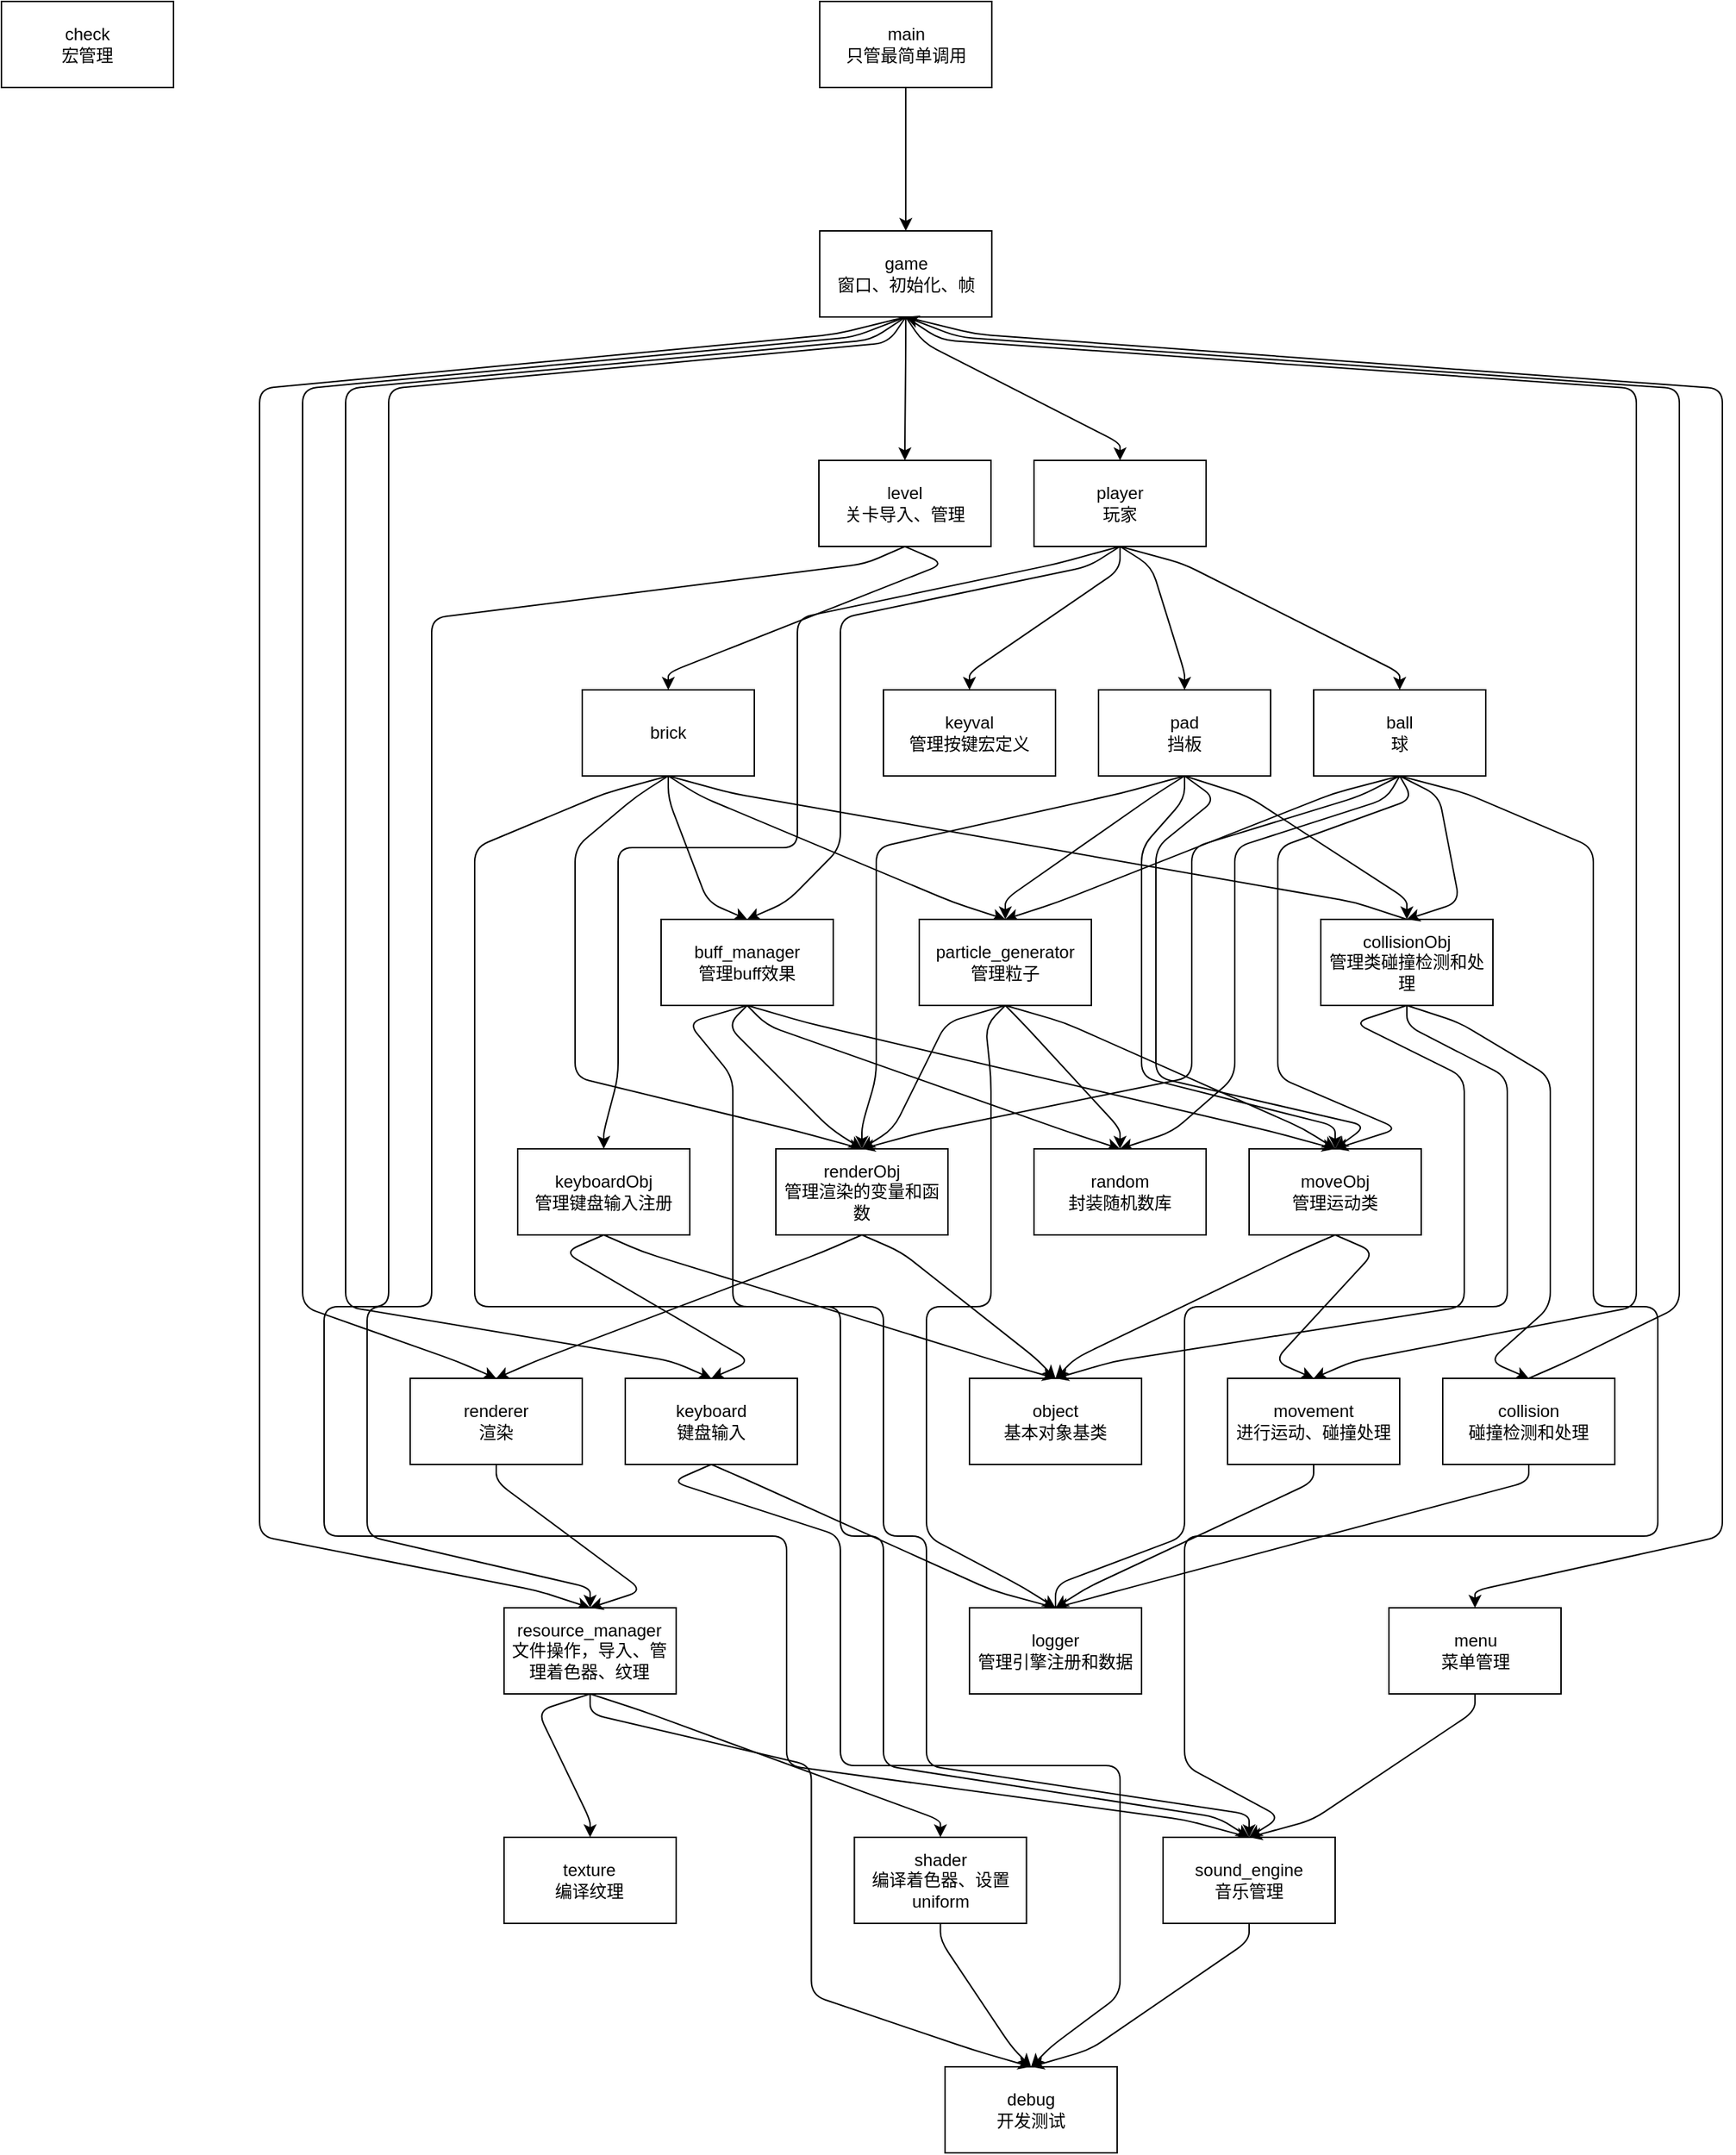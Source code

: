 <mxfile>
    <diagram id="ZIsLrHJgNXRA1_q-NFZV" name="第 1 页">
        <mxGraphModel dx="1100" dy="372" grid="1" gridSize="10" guides="1" tooltips="1" connect="1" arrows="1" fold="1" page="1" pageScale="1" pageWidth="1169" pageHeight="1654" math="0" shadow="0">
            <root>
                <mxCell id="0"/>
                <mxCell id="1" parent="0"/>
                <mxCell id="4" value="" style="edgeStyle=none;html=1;noEdgeStyle=1;orthogonal=1;" parent="1" source="2" target="3" edge="1">
                    <mxGeometry relative="1" as="geometry">
                        <Array as="points">
                            <mxPoint x="630.6" y="72"/>
                            <mxPoint x="630.6" y="148"/>
                        </Array>
                    </mxGeometry>
                </mxCell>
                <mxCell id="2" value="main&lt;br&gt;只管最简单调用" style="rounded=0;whiteSpace=wrap;html=1;" parent="1" vertex="1">
                    <mxGeometry x="570.6" width="120" height="60" as="geometry"/>
                </mxCell>
                <mxCell id="11" style="edgeStyle=none;html=1;exitX=0.5;exitY=1;exitDx=0;exitDy=0;entryX=0.5;entryY=0;entryDx=0;entryDy=0;noEdgeStyle=1;orthogonal=1;" parent="1" source="3" target="10" edge="1">
                    <mxGeometry relative="1" as="geometry">
                        <Array as="points">
                            <mxPoint x="606.156" y="236"/>
                            <mxPoint x="240" y="270"/>
                            <mxPoint x="240" y="430"/>
                            <mxPoint x="240" y="430"/>
                            <mxPoint x="240" y="590"/>
                            <mxPoint x="240" y="590"/>
                            <mxPoint x="240" y="750"/>
                            <mxPoint x="240" y="750"/>
                            <mxPoint x="240" y="910"/>
                            <mxPoint x="467.5" y="948"/>
                        </Array>
                    </mxGeometry>
                </mxCell>
                <mxCell id="21" style="edgeStyle=none;html=1;exitX=0.5;exitY=1;exitDx=0;exitDy=0;entryX=0.5;entryY=0;entryDx=0;entryDy=0;noEdgeStyle=1;orthogonal=1;" parent="1" source="3" target="20" edge="1">
                    <mxGeometry relative="1" as="geometry">
                        <Array as="points">
                            <mxPoint x="593.933" y="234"/>
                            <mxPoint x="210" y="270"/>
                            <mxPoint x="210" y="430"/>
                            <mxPoint x="210" y="430"/>
                            <mxPoint x="210" y="590"/>
                            <mxPoint x="210" y="590"/>
                            <mxPoint x="210" y="750"/>
                            <mxPoint x="210" y="750"/>
                            <mxPoint x="210" y="910"/>
                            <mxPoint x="317.5" y="948"/>
                        </Array>
                    </mxGeometry>
                </mxCell>
                <mxCell id="24" style="edgeStyle=none;html=1;exitX=0.5;exitY=1;exitDx=0;exitDy=0;entryX=0.5;entryY=0;entryDx=0;entryDy=0;noEdgeStyle=1;orthogonal=1;" parent="1" source="3" target="12" edge="1">
                    <mxGeometry relative="1" as="geometry">
                        <Array as="points">
                            <mxPoint x="581.711" y="232"/>
                            <mxPoint x="180" y="270"/>
                            <mxPoint x="180" y="430"/>
                            <mxPoint x="180" y="430"/>
                            <mxPoint x="180" y="590"/>
                            <mxPoint x="180" y="590"/>
                            <mxPoint x="180" y="750"/>
                            <mxPoint x="180" y="750"/>
                            <mxPoint x="180" y="910"/>
                            <mxPoint x="180" y="910"/>
                            <mxPoint x="180" y="1070"/>
                            <mxPoint x="373.805" y="1108"/>
                        </Array>
                    </mxGeometry>
                </mxCell>
                <mxCell id="40" style="edgeStyle=none;html=1;exitX=0.5;exitY=1;exitDx=0;exitDy=0;entryX=0.5;entryY=0;entryDx=0;entryDy=0;noEdgeStyle=1;orthogonal=1;" parent="1" source="3" target="28" edge="1">
                    <mxGeometry relative="1" as="geometry">
                        <Array as="points">
                            <mxPoint x="630.6" y="240"/>
                            <mxPoint x="630" y="308"/>
                        </Array>
                    </mxGeometry>
                </mxCell>
                <mxCell id="70" style="edgeStyle=none;html=1;exitX=0.5;exitY=1;exitDx=0;exitDy=0;entryX=0.5;entryY=0;entryDx=0;entryDy=0;noEdgeStyle=1;orthogonal=1;" parent="1" source="3" target="66" edge="1">
                    <mxGeometry relative="1" as="geometry">
                        <Array as="points">
                            <mxPoint x="655.044" y="236"/>
                            <mxPoint x="1140" y="270"/>
                            <mxPoint x="1140" y="430"/>
                            <mxPoint x="1140" y="430"/>
                            <mxPoint x="1140" y="590"/>
                            <mxPoint x="1140" y="590"/>
                            <mxPoint x="1140" y="750"/>
                            <mxPoint x="1140" y="750"/>
                            <mxPoint x="1140" y="910"/>
                            <mxPoint x="942.5" y="948"/>
                        </Array>
                    </mxGeometry>
                </mxCell>
                <mxCell id="109" style="edgeStyle=none;html=1;exitX=0.5;exitY=1;exitDx=0;exitDy=0;entryX=0.5;entryY=0;entryDx=0;entryDy=0;noEdgeStyle=1;orthogonal=1;" parent="1" source="3" target="108" edge="1">
                    <mxGeometry relative="1" as="geometry">
                        <Array as="points">
                            <mxPoint x="618.378" y="238"/>
                            <mxPoint x="270" y="270"/>
                            <mxPoint x="270" y="430"/>
                            <mxPoint x="270" y="430"/>
                            <mxPoint x="270" y="590"/>
                            <mxPoint x="270" y="590"/>
                            <mxPoint x="270" y="750"/>
                            <mxPoint x="270" y="750"/>
                            <mxPoint x="270" y="910"/>
                            <mxPoint x="225" y="910"/>
                            <mxPoint x="225" y="1070"/>
                            <mxPoint x="547.5" y="1070"/>
                            <mxPoint x="547.5" y="1230"/>
                            <mxPoint x="826" y="1268"/>
                        </Array>
                    </mxGeometry>
                </mxCell>
                <mxCell id="129" style="edgeStyle=none;html=1;exitX=0.5;exitY=1;exitDx=0;exitDy=0;entryX=0.5;entryY=0;entryDx=0;entryDy=0;noEdgeStyle=1;orthogonal=1;" parent="1" source="3" target="126" edge="1">
                    <mxGeometry relative="1" as="geometry">
                        <Array as="points">
                            <mxPoint x="642.822" y="238"/>
                            <mxPoint x="780" y="308"/>
                        </Array>
                    </mxGeometry>
                </mxCell>
                <mxCell id="135" style="edgeStyle=none;html=1;exitX=0.5;exitY=1;exitDx=0;exitDy=0;entryX=0.5;entryY=0;entryDx=0;entryDy=0;noEdgeStyle=1;orthogonal=1;" parent="1" source="3" target="134" edge="1">
                    <mxGeometry relative="1" as="geometry">
                        <Array as="points">
                            <mxPoint x="679.489" y="232"/>
                            <mxPoint x="1200" y="270"/>
                            <mxPoint x="1200" y="430"/>
                            <mxPoint x="1200" y="430"/>
                            <mxPoint x="1200" y="590"/>
                            <mxPoint x="1200" y="590"/>
                            <mxPoint x="1200" y="750"/>
                            <mxPoint x="1200" y="750"/>
                            <mxPoint x="1200" y="910"/>
                            <mxPoint x="1200" y="910"/>
                            <mxPoint x="1200" y="1070"/>
                            <mxPoint x="1027.5" y="1108"/>
                        </Array>
                    </mxGeometry>
                </mxCell>
                <mxCell id="3" value="game&lt;br&gt;窗口、初始化、帧" style="rounded=0;whiteSpace=wrap;html=1;" parent="1" vertex="1">
                    <mxGeometry x="570.6" y="160" width="120" height="60" as="geometry"/>
                </mxCell>
                <mxCell id="7" value="debug&lt;br&gt;开发测试" style="rounded=0;whiteSpace=wrap;html=1;" parent="1" vertex="1">
                    <mxGeometry x="657.971" y="1440" width="120" height="60" as="geometry"/>
                </mxCell>
                <mxCell id="94" style="edgeStyle=none;html=1;exitX=0.5;exitY=1;exitDx=0;exitDy=0;entryX=0.5;entryY=0;entryDx=0;entryDy=0;noEdgeStyle=1;orthogonal=1;" parent="1" source="10" target="91" edge="1">
                    <mxGeometry relative="1" as="geometry">
                        <Array as="points">
                            <mxPoint x="522.5" y="1032"/>
                            <mxPoint x="691" y="1108"/>
                        </Array>
                    </mxGeometry>
                </mxCell>
                <mxCell id="121" style="edgeStyle=none;html=1;exitX=0.5;exitY=1;exitDx=0;exitDy=0;entryX=0.5;entryY=0;entryDx=0;entryDy=0;noEdgeStyle=1;orthogonal=1;" parent="1" source="10" target="7" edge="1">
                    <mxGeometry relative="1" as="geometry">
                        <Array as="points">
                            <mxPoint x="467.5" y="1032"/>
                            <mxPoint x="585" y="1070"/>
                            <mxPoint x="585" y="1230"/>
                            <mxPoint x="780" y="1230"/>
                            <mxPoint x="780" y="1390"/>
                            <mxPoint x="731.721" y="1426"/>
                        </Array>
                    </mxGeometry>
                </mxCell>
                <mxCell id="10" value="keyboard&lt;br&gt;键盘输入" style="rounded=0;whiteSpace=wrap;html=1;" parent="1" vertex="1">
                    <mxGeometry x="435" y="960" width="120" height="60" as="geometry"/>
                </mxCell>
                <mxCell id="15" style="edgeStyle=none;html=1;exitX=0.5;exitY=1;exitDx=0;exitDy=0;entryX=0.5;entryY=0;entryDx=0;entryDy=0;noEdgeStyle=1;orthogonal=1;" parent="1" source="12" target="14" edge="1">
                    <mxGeometry relative="1" as="geometry">
                        <Array as="points">
                            <mxPoint x="447.138" y="1192"/>
                            <mxPoint x="654.752" y="1268"/>
                        </Array>
                    </mxGeometry>
                </mxCell>
                <mxCell id="18" style="edgeStyle=none;html=1;exitX=0.5;exitY=1;exitDx=0;exitDy=0;entryX=0.5;entryY=0;entryDx=0;entryDy=0;noEdgeStyle=1;orthogonal=1;" parent="1" source="12" target="17" edge="1">
                    <mxGeometry relative="1" as="geometry">
                        <Array as="points">
                            <mxPoint x="373.805" y="1192"/>
                            <mxPoint x="410.471" y="1268"/>
                        </Array>
                    </mxGeometry>
                </mxCell>
                <mxCell id="123" style="edgeStyle=none;html=1;exitX=0.5;exitY=1;exitDx=0;exitDy=0;entryX=0.5;entryY=0;entryDx=0;entryDy=0;noEdgeStyle=1;orthogonal=1;" parent="1" source="12" target="7" edge="1">
                    <mxGeometry relative="1" as="geometry">
                        <Array as="points">
                            <mxPoint x="410.471" y="1194"/>
                            <mxPoint x="564.752" y="1230"/>
                            <mxPoint x="564.752" y="1390"/>
                            <mxPoint x="676.721" y="1428"/>
                        </Array>
                    </mxGeometry>
                </mxCell>
                <mxCell id="12" value="resource_manager&lt;br&gt;文件操作，导入、管理着色器、纹理" style="rounded=0;whiteSpace=wrap;html=1;" parent="1" vertex="1">
                    <mxGeometry x="350.471" y="1120" width="120" height="60" as="geometry"/>
                </mxCell>
                <mxCell id="124" style="edgeStyle=none;html=1;exitX=0.5;exitY=1;exitDx=0;exitDy=0;entryX=0.5;entryY=0;entryDx=0;entryDy=0;noEdgeStyle=1;orthogonal=1;" parent="1" source="14" target="7" edge="1">
                    <mxGeometry relative="1" as="geometry">
                        <Array as="points">
                            <mxPoint x="654.752" y="1352"/>
                            <mxPoint x="704.221" y="1426"/>
                        </Array>
                    </mxGeometry>
                </mxCell>
                <mxCell id="14" value="shader&lt;br&gt;编译着色器、设置uniform" style="rounded=0;whiteSpace=wrap;html=1;" parent="1" vertex="1">
                    <mxGeometry x="594.752" y="1280" width="120" height="60" as="geometry"/>
                </mxCell>
                <mxCell id="17" value="texture&lt;br&gt;编译纹理" style="rounded=0;whiteSpace=wrap;html=1;" parent="1" vertex="1">
                    <mxGeometry x="350.471" y="1280" width="120" height="60" as="geometry"/>
                </mxCell>
                <mxCell id="19" value="object&lt;br&gt;基本对象基类" style="rounded=0;whiteSpace=wrap;html=1;" parent="1" vertex="1">
                    <mxGeometry x="675" y="960" width="120" height="60" as="geometry"/>
                </mxCell>
                <mxCell id="22" style="edgeStyle=none;html=1;exitX=0.5;exitY=1;exitDx=0;exitDy=0;entryX=0.5;entryY=0;entryDx=0;entryDy=0;noEdgeStyle=1;orthogonal=1;" parent="1" source="20" target="12" edge="1">
                    <mxGeometry relative="1" as="geometry">
                        <Array as="points">
                            <mxPoint x="345" y="1032"/>
                            <mxPoint x="447.138" y="1108"/>
                        </Array>
                    </mxGeometry>
                </mxCell>
                <mxCell id="20" value="renderer&lt;br&gt;渲染" style="rounded=0;whiteSpace=wrap;html=1;" parent="1" vertex="1">
                    <mxGeometry x="285" y="960" width="120" height="60" as="geometry"/>
                </mxCell>
                <mxCell id="51" style="edgeStyle=none;html=1;exitX=0.5;exitY=1;exitDx=0;exitDy=0;entryX=0.5;entryY=0;entryDx=0;entryDy=0;noEdgeStyle=1;orthogonal=1;" parent="1" source="25" target="47" edge="1">
                    <mxGeometry relative="1" as="geometry">
                        <Array as="points">
                            <mxPoint x="443" y="554"/>
                            <mxPoint x="400" y="590"/>
                            <mxPoint x="400" y="750"/>
                            <mxPoint x="556" y="788"/>
                        </Array>
                    </mxGeometry>
                </mxCell>
                <mxCell id="106" style="edgeStyle=none;html=1;exitX=0.5;exitY=1;exitDx=0;exitDy=0;entryX=0.5;entryY=0;entryDx=0;entryDy=0;noEdgeStyle=1;orthogonal=1;" parent="1" source="25" target="102" edge="1">
                    <mxGeometry relative="1" as="geometry">
                        <Array as="points">
                            <mxPoint x="487" y="554"/>
                            <mxPoint x="663.333" y="628"/>
                        </Array>
                    </mxGeometry>
                </mxCell>
                <mxCell id="111" style="edgeStyle=none;html=1;exitX=0.5;exitY=1;exitDx=0;exitDy=0;entryX=0.5;entryY=0;entryDx=0;entryDy=0;noEdgeStyle=1;orthogonal=1;" parent="1" source="25" target="108" edge="1">
                    <mxGeometry relative="1" as="geometry">
                        <Array as="points">
                            <mxPoint x="421" y="552"/>
                            <mxPoint x="330" y="590"/>
                            <mxPoint x="330" y="750"/>
                            <mxPoint x="330" y="750"/>
                            <mxPoint x="330" y="910"/>
                            <mxPoint x="585" y="910"/>
                            <mxPoint x="585" y="1070"/>
                            <mxPoint x="615" y="1070"/>
                            <mxPoint x="615" y="1230"/>
                            <mxPoint x="848" y="1266"/>
                        </Array>
                    </mxGeometry>
                </mxCell>
                <mxCell id="119" style="edgeStyle=none;html=1;exitX=0.5;exitY=1;exitDx=0;exitDy=0;entryX=0.5;entryY=0;entryDx=0;entryDy=0;noEdgeStyle=1;orthogonal=1;" parent="1" source="25" target="112" edge="1">
                    <mxGeometry relative="1" as="geometry">
                        <Array as="points">
                            <mxPoint x="465" y="556"/>
                            <mxPoint x="492.5" y="628"/>
                        </Array>
                    </mxGeometry>
                </mxCell>
                <mxCell id="25" value="brick" style="rounded=0;whiteSpace=wrap;html=1;" parent="1" vertex="1">
                    <mxGeometry x="405" y="480" width="120" height="60" as="geometry"/>
                </mxCell>
                <mxCell id="29" style="edgeStyle=none;html=1;exitX=0.5;exitY=1;exitDx=0;exitDy=0;entryX=0.5;entryY=0;entryDx=0;entryDy=0;noEdgeStyle=1;orthogonal=1;" parent="1" source="28" target="25" edge="1">
                    <mxGeometry relative="1" as="geometry">
                        <Array as="points">
                            <mxPoint x="657.5" y="392"/>
                            <mxPoint x="465" y="468"/>
                        </Array>
                    </mxGeometry>
                </mxCell>
                <mxCell id="30" style="edgeStyle=none;html=1;exitX=0.5;exitY=1;exitDx=0;exitDy=0;entryX=0.5;entryY=0;entryDx=0;entryDy=0;noEdgeStyle=1;orthogonal=1;" parent="1" source="28" target="12" edge="1">
                    <mxGeometry relative="1" as="geometry">
                        <Array as="points">
                            <mxPoint x="602.5" y="392"/>
                            <mxPoint x="300" y="430"/>
                            <mxPoint x="300" y="590"/>
                            <mxPoint x="300" y="590"/>
                            <mxPoint x="300" y="750"/>
                            <mxPoint x="300" y="750"/>
                            <mxPoint x="300" y="910"/>
                            <mxPoint x="255" y="910"/>
                            <mxPoint x="255" y="1070"/>
                            <mxPoint x="410.471" y="1106"/>
                        </Array>
                    </mxGeometry>
                </mxCell>
                <mxCell id="28" value="level&lt;br&gt;关卡导入、管理" style="rounded=0;whiteSpace=wrap;html=1;" parent="1" vertex="1">
                    <mxGeometry x="570" y="320" width="120" height="60" as="geometry"/>
                </mxCell>
                <mxCell id="32" value="check&lt;br&gt;宏管理" style="rounded=0;whiteSpace=wrap;html=1;" parent="1" vertex="1">
                    <mxGeometry width="120" height="60" as="geometry"/>
                </mxCell>
                <mxCell id="48" style="edgeStyle=none;html=1;exitX=0.5;exitY=1;exitDx=0;exitDy=0;entryX=0.5;entryY=0;entryDx=0;entryDy=0;noEdgeStyle=1;orthogonal=1;" parent="1" source="47" target="19" edge="1">
                    <mxGeometry relative="1" as="geometry">
                        <Array as="points">
                            <mxPoint x="627.5" y="872"/>
                            <mxPoint x="721.25" y="946"/>
                        </Array>
                    </mxGeometry>
                </mxCell>
                <mxCell id="49" style="edgeStyle=none;html=1;exitX=0.5;exitY=1;exitDx=0;exitDy=0;entryX=0.5;entryY=0;entryDx=0;entryDy=0;noEdgeStyle=1;orthogonal=1;" parent="1" source="47" target="20" edge="1">
                    <mxGeometry relative="1" as="geometry">
                        <Array as="points">
                            <mxPoint x="572.5" y="872"/>
                            <mxPoint x="372.5" y="948"/>
                        </Array>
                    </mxGeometry>
                </mxCell>
                <mxCell id="47" value="renderObj&lt;br&gt;管理渲染的变量和函数" style="rounded=0;whiteSpace=wrap;html=1;" parent="1" vertex="1">
                    <mxGeometry x="540" y="800" width="120" height="60" as="geometry"/>
                </mxCell>
                <mxCell id="54" style="edgeStyle=none;html=1;exitX=0.5;exitY=1;exitDx=0;exitDy=0;entryX=0.5;entryY=0;entryDx=0;entryDy=0;noEdgeStyle=1;orthogonal=1;" parent="1" source="53" target="47" edge="1">
                    <mxGeometry relative="1" as="geometry">
                        <Array as="points">
                            <mxPoint x="781" y="552"/>
                            <mxPoint x="610" y="590"/>
                            <mxPoint x="610" y="750"/>
                            <mxPoint x="600" y="784"/>
                        </Array>
                    </mxGeometry>
                </mxCell>
                <mxCell id="69" style="edgeStyle=none;html=1;exitX=0.5;exitY=1;exitDx=0;exitDy=0;entryX=0.5;entryY=0;entryDx=0;entryDy=0;noEdgeStyle=1;orthogonal=1;" parent="1" source="53" target="63" edge="1">
                    <mxGeometry relative="1" as="geometry">
                        <Array as="points">
                            <mxPoint x="825" y="556"/>
                            <mxPoint x="795" y="590"/>
                            <mxPoint x="795" y="750"/>
                            <mxPoint x="930" y="784"/>
                        </Array>
                    </mxGeometry>
                </mxCell>
                <mxCell id="71" style="edgeStyle=none;html=1;exitX=0.5;exitY=1;exitDx=0;exitDy=0;entryX=0.5;entryY=0;entryDx=0;entryDy=0;noEdgeStyle=1;orthogonal=1;" parent="1" source="53" target="63" edge="1">
                    <mxGeometry relative="1" as="geometry">
                        <Array as="points">
                            <mxPoint x="847" y="556"/>
                            <mxPoint x="805" y="590"/>
                            <mxPoint x="805" y="750"/>
                            <mxPoint x="952" y="784"/>
                        </Array>
                    </mxGeometry>
                </mxCell>
                <mxCell id="77" style="edgeStyle=none;html=1;exitX=0.5;exitY=1;exitDx=0;exitDy=0;entryX=0.5;entryY=0;entryDx=0;entryDy=0;noEdgeStyle=1;orthogonal=1;" parent="1" source="53" target="72" edge="1">
                    <mxGeometry relative="1" as="geometry">
                        <Array as="points">
                            <mxPoint x="869" y="554"/>
                            <mxPoint x="980" y="626"/>
                        </Array>
                    </mxGeometry>
                </mxCell>
                <mxCell id="133" style="edgeStyle=none;html=1;exitX=0.5;exitY=1;exitDx=0;exitDy=0;entryX=0.5;entryY=0;entryDx=0;entryDy=0;noEdgeStyle=1;orthogonal=1;" parent="1" source="53" target="102" edge="1">
                    <mxGeometry relative="1" as="geometry">
                        <Array as="points">
                            <mxPoint x="803" y="554"/>
                            <mxPoint x="700" y="626"/>
                        </Array>
                    </mxGeometry>
                </mxCell>
                <mxCell id="53" value="pad&lt;br&gt;挡板" style="rounded=0;whiteSpace=wrap;html=1;" parent="1" vertex="1">
                    <mxGeometry x="765" y="480" width="120" height="60" as="geometry"/>
                </mxCell>
                <mxCell id="58" style="edgeStyle=none;html=1;exitX=0.5;exitY=1;exitDx=0;exitDy=0;entryX=0.5;entryY=0;entryDx=0;entryDy=0;noEdgeStyle=1;orthogonal=1;" parent="1" source="57" target="19" edge="1">
                    <mxGeometry relative="1" as="geometry">
                        <Array as="points">
                            <mxPoint x="447.5" y="872"/>
                            <mxPoint x="693.75" y="948"/>
                        </Array>
                    </mxGeometry>
                </mxCell>
                <mxCell id="59" style="edgeStyle=none;html=1;exitX=0.5;exitY=1;exitDx=0;exitDy=0;entryX=0.5;entryY=0;entryDx=0;entryDy=0;noEdgeStyle=1;orthogonal=1;" parent="1" source="57" target="10" edge="1">
                    <mxGeometry relative="1" as="geometry">
                        <Array as="points">
                            <mxPoint x="392.5" y="872"/>
                            <mxPoint x="522.5" y="948"/>
                        </Array>
                    </mxGeometry>
                </mxCell>
                <mxCell id="57" value="keyboardObj&lt;br&gt;管理键盘输入注册" style="rounded=0;whiteSpace=wrap;html=1;" parent="1" vertex="1">
                    <mxGeometry x="360" y="800" width="120" height="60" as="geometry"/>
                </mxCell>
                <mxCell id="64" style="edgeStyle=none;html=1;exitX=0.5;exitY=1;exitDx=0;exitDy=0;entryX=0.5;entryY=0;entryDx=0;entryDy=0;noEdgeStyle=1;orthogonal=1;" parent="1" source="63" target="19" edge="1">
                    <mxGeometry relative="1" as="geometry">
                        <Array as="points">
                            <mxPoint x="902.5" y="872"/>
                            <mxPoint x="748.75" y="946"/>
                        </Array>
                    </mxGeometry>
                </mxCell>
                <mxCell id="68" style="edgeStyle=none;html=1;exitX=0.5;exitY=1;exitDx=0;exitDy=0;entryX=0.5;entryY=0;entryDx=0;entryDy=0;noEdgeStyle=1;orthogonal=1;" parent="1" source="63" target="66" edge="1">
                    <mxGeometry relative="1" as="geometry">
                        <Array as="points">
                            <mxPoint x="957.5" y="872"/>
                            <mxPoint x="887.5" y="948"/>
                        </Array>
                    </mxGeometry>
                </mxCell>
                <mxCell id="63" value="moveObj&lt;br&gt;管理运动类" style="rounded=0;whiteSpace=wrap;html=1;" parent="1" vertex="1">
                    <mxGeometry x="870" y="800" width="120" height="60" as="geometry"/>
                </mxCell>
                <mxCell id="97" style="edgeStyle=none;html=1;exitX=0.5;exitY=1;exitDx=0;exitDy=0;entryX=0.5;entryY=0;entryDx=0;entryDy=0;noEdgeStyle=1;orthogonal=1;" parent="1" source="66" target="91" edge="1">
                    <mxGeometry relative="1" as="geometry">
                        <Array as="points">
                            <mxPoint x="915" y="1032"/>
                            <mxPoint x="757" y="1106"/>
                        </Array>
                    </mxGeometry>
                </mxCell>
                <mxCell id="66" value="movement&lt;br&gt;进行运动、碰撞处理" style="rounded=0;whiteSpace=wrap;html=1;" parent="1" vertex="1">
                    <mxGeometry x="855" y="960" width="120" height="60" as="geometry"/>
                </mxCell>
                <mxCell id="73" value="" style="edgeStyle=none;html=1;exitX=0.5;exitY=1;exitDx=0;exitDy=0;entryX=0.5;entryY=0;entryDx=0;entryDy=0;noEdgeStyle=1;orthogonal=1;endArrow=none;" parent="1" source="25" target="72" edge="1">
                    <mxGeometry relative="1" as="geometry">
                        <Array as="points">
                            <mxPoint x="509" y="552"/>
                            <mxPoint x="943.333" y="628"/>
                        </Array>
                        <mxPoint x="675" y="540" as="sourcePoint"/>
                        <mxPoint x="915" y="1280" as="targetPoint"/>
                    </mxGeometry>
                </mxCell>
                <mxCell id="74" style="edgeStyle=none;html=1;exitX=0.5;exitY=1;exitDx=0;exitDy=0;entryX=0.5;entryY=0;entryDx=0;entryDy=0;noEdgeStyle=1;orthogonal=1;" parent="1" source="72" target="19" edge="1">
                    <mxGeometry relative="1" as="geometry">
                        <Array as="points">
                            <mxPoint x="943.333" y="712"/>
                            <mxPoint x="1020" y="750"/>
                            <mxPoint x="1020" y="910"/>
                            <mxPoint x="776.25" y="948"/>
                        </Array>
                    </mxGeometry>
                </mxCell>
                <mxCell id="89" style="edgeStyle=none;html=1;exitX=0.5;exitY=1;exitDx=0;exitDy=0;entryX=0.5;entryY=0;entryDx=0;entryDy=0;noEdgeStyle=1;orthogonal=1;" parent="1" source="72" target="84" edge="1">
                    <mxGeometry relative="1" as="geometry">
                        <Array as="points">
                            <mxPoint x="1016.667" y="712"/>
                            <mxPoint x="1080" y="750"/>
                            <mxPoint x="1080" y="910"/>
                            <mxPoint x="1037.5" y="948"/>
                        </Array>
                    </mxGeometry>
                </mxCell>
                <mxCell id="72" value="collisionObj&lt;br&gt;管理类碰撞检测和处理" style="rounded=0;whiteSpace=wrap;html=1;" parent="1" vertex="1">
                    <mxGeometry x="920" y="640" width="120" height="60" as="geometry"/>
                </mxCell>
                <mxCell id="80" style="edgeStyle=none;html=1;exitX=0.5;exitY=1;exitDx=0;exitDy=0;entryX=0.5;entryY=0;entryDx=0;entryDy=0;noEdgeStyle=1;orthogonal=1;" parent="1" source="79" target="63" edge="1">
                    <mxGeometry relative="1" as="geometry">
                        <Array as="points">
                            <mxPoint x="984.167" y="556"/>
                            <mxPoint x="890" y="590"/>
                            <mxPoint x="890" y="750"/>
                            <mxPoint x="974" y="786"/>
                        </Array>
                    </mxGeometry>
                </mxCell>
                <mxCell id="81" style="edgeStyle=none;html=1;exitX=0.5;exitY=1;exitDx=0;exitDy=0;entryX=0.5;entryY=0;entryDx=0;entryDy=0;noEdgeStyle=1;orthogonal=1;" parent="1" source="79" target="47" edge="1">
                    <mxGeometry relative="1" as="geometry">
                        <Array as="points">
                            <mxPoint x="947.5" y="554"/>
                            <mxPoint x="830" y="590"/>
                            <mxPoint x="830" y="750"/>
                            <mxPoint x="644" y="788"/>
                        </Array>
                    </mxGeometry>
                </mxCell>
                <mxCell id="82" style="edgeStyle=none;html=1;exitX=0.5;exitY=1;exitDx=0;exitDy=0;entryX=0.5;entryY=0;entryDx=0;entryDy=0;noEdgeStyle=1;orthogonal=1;" parent="1" source="79" target="72" edge="1">
                    <mxGeometry relative="1" as="geometry">
                        <Array as="points">
                            <mxPoint x="1002.5" y="554"/>
                            <mxPoint x="1016.667" y="628"/>
                        </Array>
                    </mxGeometry>
                </mxCell>
                <mxCell id="107" style="edgeStyle=none;html=1;exitX=0.5;exitY=1;exitDx=0;exitDy=0;entryX=0.5;entryY=0;entryDx=0;entryDy=0;noEdgeStyle=1;orthogonal=1;" parent="1" source="79" target="102" edge="1">
                    <mxGeometry relative="1" as="geometry">
                        <Array as="points">
                            <mxPoint x="929.167" y="552"/>
                            <mxPoint x="736.667" y="628"/>
                        </Array>
                    </mxGeometry>
                </mxCell>
                <mxCell id="110" style="edgeStyle=none;html=1;exitX=0.5;exitY=1;exitDx=0;exitDy=0;entryX=0.5;entryY=0;entryDx=0;entryDy=0;noEdgeStyle=1;orthogonal=1;" parent="1" source="79" target="108" edge="1">
                    <mxGeometry relative="1" as="geometry">
                        <Array as="points">
                            <mxPoint x="1020.833" y="552"/>
                            <mxPoint x="1110" y="590"/>
                            <mxPoint x="1110" y="750"/>
                            <mxPoint x="1110" y="750"/>
                            <mxPoint x="1110" y="910"/>
                            <mxPoint x="1155" y="910"/>
                            <mxPoint x="1155" y="1070"/>
                            <mxPoint x="825" y="1070"/>
                            <mxPoint x="825" y="1230"/>
                            <mxPoint x="892" y="1266"/>
                        </Array>
                    </mxGeometry>
                </mxCell>
                <mxCell id="138" style="edgeStyle=none;html=1;exitX=0.5;exitY=1;exitDx=0;exitDy=0;entryX=0.5;entryY=0;entryDx=0;entryDy=0;noEdgeStyle=1;orthogonal=1;" edge="1" parent="1" source="79" target="115">
                    <mxGeometry relative="1" as="geometry">
                        <Array as="points">
                            <mxPoint x="965.833" y="556"/>
                            <mxPoint x="860" y="590"/>
                            <mxPoint x="860" y="750"/>
                            <mxPoint x="816.667" y="788"/>
                        </Array>
                    </mxGeometry>
                </mxCell>
                <mxCell id="79" value="ball&lt;br&gt;球" style="rounded=0;whiteSpace=wrap;html=1;" parent="1" vertex="1">
                    <mxGeometry x="915" y="480" width="120" height="60" as="geometry"/>
                </mxCell>
                <mxCell id="90" style="edgeStyle=none;html=1;exitX=0.5;exitY=0;exitDx=0;exitDy=0;entryX=0.5;entryY=1;entryDx=0;entryDy=0;noEdgeStyle=1;orthogonal=1;" parent="1" source="84" target="3" edge="1">
                    <mxGeometry relative="1" as="geometry">
                        <Array as="points">
                            <mxPoint x="1092.5" y="948"/>
                            <mxPoint x="1170" y="910"/>
                            <mxPoint x="1170" y="750"/>
                            <mxPoint x="1170" y="750"/>
                            <mxPoint x="1170" y="590"/>
                            <mxPoint x="1170" y="590"/>
                            <mxPoint x="1170" y="430"/>
                            <mxPoint x="1170" y="430"/>
                            <mxPoint x="1170" y="270"/>
                            <mxPoint x="667.267" y="234"/>
                        </Array>
                    </mxGeometry>
                </mxCell>
                <mxCell id="96" style="edgeStyle=none;html=1;exitX=0.5;exitY=1;exitDx=0;exitDy=0;entryX=0.5;entryY=0;entryDx=0;entryDy=0;noEdgeStyle=1;orthogonal=1;" parent="1" source="84" target="91" edge="1">
                    <mxGeometry relative="1" as="geometry">
                        <Array as="points">
                            <mxPoint x="1065" y="1032"/>
                            <mxPoint x="779" y="1108"/>
                        </Array>
                    </mxGeometry>
                </mxCell>
                <mxCell id="84" value="collision&lt;br&gt;碰撞检测和处理" style="rounded=0;whiteSpace=wrap;html=1;" parent="1" vertex="1">
                    <mxGeometry x="1005" y="960" width="120" height="60" as="geometry"/>
                </mxCell>
                <mxCell id="95" value="" style="edgeStyle=none;html=1;exitX=0.5;exitY=1;exitDx=0;exitDy=0;entryX=0.5;entryY=0;entryDx=0;entryDy=0;noEdgeStyle=1;orthogonal=1;endArrow=none;" parent="1" source="72" target="91" edge="1">
                    <mxGeometry relative="1" as="geometry">
                        <Array as="points">
                            <mxPoint x="980" y="714"/>
                            <mxPoint x="1050" y="750"/>
                            <mxPoint x="1050" y="910"/>
                            <mxPoint x="825" y="910"/>
                            <mxPoint x="825" y="1070"/>
                            <mxPoint x="735" y="1104"/>
                        </Array>
                        <mxPoint x="915" y="700" as="sourcePoint"/>
                        <mxPoint x="720" y="1280" as="targetPoint"/>
                    </mxGeometry>
                </mxCell>
                <mxCell id="91" value="logger&lt;br&gt;管理引擎注册和数据" style="rounded=0;whiteSpace=wrap;html=1;" parent="1" vertex="1">
                    <mxGeometry x="675" y="1120" width="120" height="60" as="geometry"/>
                </mxCell>
                <mxCell id="98" value="keyval&lt;br&gt;管理按键宏定义" style="rounded=0;whiteSpace=wrap;html=1;" parent="1" vertex="1">
                    <mxGeometry x="615" y="480" width="120" height="60" as="geometry"/>
                </mxCell>
                <mxCell id="103" style="edgeStyle=none;html=1;exitX=0.5;exitY=1;exitDx=0;exitDy=0;entryX=0.5;entryY=0;entryDx=0;entryDy=0;noEdgeStyle=1;orthogonal=1;" parent="1" source="102" target="47" edge="1">
                    <mxGeometry relative="1" as="geometry">
                        <Array as="points">
                            <mxPoint x="658.75" y="712"/>
                            <mxPoint x="622" y="786"/>
                        </Array>
                    </mxGeometry>
                </mxCell>
                <mxCell id="104" style="edgeStyle=none;html=1;exitX=0.5;exitY=1;exitDx=0;exitDy=0;entryX=0.5;entryY=0;entryDx=0;entryDy=0;noEdgeStyle=1;orthogonal=1;" parent="1" source="102" target="63" edge="1">
                    <mxGeometry relative="1" as="geometry">
                        <Array as="points">
                            <mxPoint x="741.25" y="712"/>
                            <mxPoint x="908" y="786"/>
                        </Array>
                    </mxGeometry>
                </mxCell>
                <mxCell id="105" style="edgeStyle=none;html=1;exitX=0.5;exitY=1;exitDx=0;exitDy=0;entryX=0.5;entryY=0;entryDx=0;entryDy=0;noEdgeStyle=1;orthogonal=1;" parent="1" source="102" target="91" edge="1">
                    <mxGeometry relative="1" as="geometry">
                        <Array as="points">
                            <mxPoint x="686.25" y="714"/>
                            <mxPoint x="690" y="750"/>
                            <mxPoint x="690" y="910"/>
                            <mxPoint x="645" y="910"/>
                            <mxPoint x="645" y="1070"/>
                            <mxPoint x="713" y="1106"/>
                        </Array>
                    </mxGeometry>
                </mxCell>
                <mxCell id="116" style="edgeStyle=none;html=1;exitX=0.5;exitY=1;exitDx=0;exitDy=0;entryX=0.5;entryY=0;entryDx=0;entryDy=0;noEdgeStyle=1;orthogonal=1;" parent="1" source="102" target="115" edge="1">
                    <mxGeometry relative="1" as="geometry">
                        <Array as="points">
                            <mxPoint x="713.75" y="714"/>
                            <mxPoint x="780" y="786"/>
                        </Array>
                    </mxGeometry>
                </mxCell>
                <mxCell id="102" value="particle_generator&lt;br&gt;管理粒子" style="rounded=0;whiteSpace=wrap;html=1;" parent="1" vertex="1">
                    <mxGeometry x="640" y="640" width="120" height="60" as="geometry"/>
                </mxCell>
                <mxCell id="125" style="edgeStyle=none;html=1;exitX=0.5;exitY=1;exitDx=0;exitDy=0;entryX=0.5;entryY=0;entryDx=0;entryDy=0;noEdgeStyle=1;orthogonal=1;" parent="1" source="108" target="7" edge="1">
                    <mxGeometry relative="1" as="geometry">
                        <mxPoint x="380" y="1480" as="targetPoint"/>
                        <Array as="points">
                            <mxPoint x="870" y="1352"/>
                            <mxPoint x="759.221" y="1428"/>
                        </Array>
                    </mxGeometry>
                </mxCell>
                <mxCell id="108" value="sound_engine&lt;br&gt;音乐管理" style="rounded=0;whiteSpace=wrap;html=1;" parent="1" vertex="1">
                    <mxGeometry x="810" y="1280" width="120" height="60" as="geometry"/>
                </mxCell>
                <mxCell id="113" style="edgeStyle=none;html=1;exitX=0.5;exitY=1;exitDx=0;exitDy=0;entryX=0.5;entryY=0;entryDx=0;entryDy=0;noEdgeStyle=1;orthogonal=1;" parent="1" source="112" target="63" edge="1">
                    <mxGeometry relative="1" as="geometry">
                        <Array as="points">
                            <mxPoint x="561.25" y="712"/>
                            <mxPoint x="886" y="788"/>
                        </Array>
                    </mxGeometry>
                </mxCell>
                <mxCell id="114" style="edgeStyle=none;html=1;exitX=0.5;exitY=1;exitDx=0;exitDy=0;entryX=0.5;entryY=0;entryDx=0;entryDy=0;noEdgeStyle=1;orthogonal=1;" parent="1" source="112" target="47" edge="1">
                    <mxGeometry relative="1" as="geometry">
                        <Array as="points">
                            <mxPoint x="506.25" y="714"/>
                            <mxPoint x="578" y="786"/>
                        </Array>
                    </mxGeometry>
                </mxCell>
                <mxCell id="117" style="edgeStyle=none;html=1;exitX=0.5;exitY=1;exitDx=0;exitDy=0;entryX=0.5;entryY=0;entryDx=0;entryDy=0;noEdgeStyle=1;orthogonal=1;" parent="1" source="112" target="115" edge="1">
                    <mxGeometry relative="1" as="geometry">
                        <Array as="points">
                            <mxPoint x="533.75" y="714"/>
                            <mxPoint x="743.333" y="788"/>
                        </Array>
                    </mxGeometry>
                </mxCell>
                <mxCell id="120" style="edgeStyle=none;html=1;exitX=0.5;exitY=1;exitDx=0;exitDy=0;entryX=0.5;entryY=0;entryDx=0;entryDy=0;noEdgeStyle=1;orthogonal=1;" parent="1" source="112" target="108" edge="1">
                    <mxGeometry relative="1" as="geometry">
                        <Array as="points">
                            <mxPoint x="478.75" y="712"/>
                            <mxPoint x="510" y="750"/>
                            <mxPoint x="510" y="910"/>
                            <mxPoint x="615" y="910"/>
                            <mxPoint x="615" y="1070"/>
                            <mxPoint x="645" y="1070"/>
                            <mxPoint x="645" y="1230"/>
                            <mxPoint x="870" y="1264"/>
                        </Array>
                    </mxGeometry>
                </mxCell>
                <mxCell id="112" value="buff_manager&lt;br&gt;管理buff效果" style="rounded=0;whiteSpace=wrap;html=1;" parent="1" vertex="1">
                    <mxGeometry x="460" y="640" width="120" height="60" as="geometry"/>
                </mxCell>
                <mxCell id="115" value="random&lt;br&gt;封装随机数库" style="rounded=0;whiteSpace=wrap;html=1;" parent="1" vertex="1">
                    <mxGeometry x="720" y="800" width="120" height="60" as="geometry"/>
                </mxCell>
                <mxCell id="127" style="edgeStyle=none;html=1;exitX=0.5;exitY=1;exitDx=0;exitDy=0;entryX=0.5;entryY=0;entryDx=0;entryDy=0;noEdgeStyle=1;orthogonal=1;" parent="1" source="126" target="53" edge="1">
                    <mxGeometry relative="1" as="geometry">
                        <Array as="points">
                            <mxPoint x="802" y="394"/>
                            <mxPoint x="825" y="468"/>
                        </Array>
                    </mxGeometry>
                </mxCell>
                <mxCell id="128" style="edgeStyle=none;html=1;exitX=0.5;exitY=1;exitDx=0;exitDy=0;entryX=0.5;entryY=0;entryDx=0;entryDy=0;noEdgeStyle=1;orthogonal=1;" parent="1" source="126" target="79" edge="1">
                    <mxGeometry relative="1" as="geometry">
                        <Array as="points">
                            <mxPoint x="824" y="392"/>
                            <mxPoint x="975" y="468"/>
                        </Array>
                    </mxGeometry>
                </mxCell>
                <mxCell id="130" style="edgeStyle=none;html=1;exitX=0.5;exitY=1;exitDx=0;exitDy=0;entryX=0.5;entryY=0;entryDx=0;entryDy=0;noEdgeStyle=1;orthogonal=1;" parent="1" source="126" target="98" edge="1">
                    <mxGeometry relative="1" as="geometry">
                        <Array as="points">
                            <mxPoint x="780" y="396"/>
                            <mxPoint x="675" y="468"/>
                        </Array>
                    </mxGeometry>
                </mxCell>
                <mxCell id="131" style="edgeStyle=none;html=1;exitX=0.5;exitY=1;exitDx=0;exitDy=0;entryX=0.5;entryY=0;entryDx=0;entryDy=0;noEdgeStyle=1;orthogonal=1;" parent="1" source="126" target="57" edge="1">
                    <mxGeometry relative="1" as="geometry">
                        <Array as="points">
                            <mxPoint x="736" y="392"/>
                            <mxPoint x="555" y="430"/>
                            <mxPoint x="555" y="590"/>
                            <mxPoint x="430" y="590"/>
                            <mxPoint x="430" y="750"/>
                            <mxPoint x="420" y="788"/>
                        </Array>
                    </mxGeometry>
                </mxCell>
                <mxCell id="132" style="edgeStyle=none;html=1;exitX=0.5;exitY=1;exitDx=0;exitDy=0;entryX=0.5;entryY=0;entryDx=0;entryDy=0;noEdgeStyle=1;orthogonal=1;" parent="1" source="126" target="112" edge="1">
                    <mxGeometry relative="1" as="geometry">
                        <Array as="points">
                            <mxPoint x="758" y="394"/>
                            <mxPoint x="585" y="430"/>
                            <mxPoint x="585" y="590"/>
                            <mxPoint x="547.5" y="628"/>
                        </Array>
                    </mxGeometry>
                </mxCell>
                <mxCell id="126" value="player&lt;br&gt;玩家" style="rounded=0;whiteSpace=wrap;html=1;" parent="1" vertex="1">
                    <mxGeometry x="720" y="320" width="120" height="60" as="geometry"/>
                </mxCell>
                <mxCell id="137" style="edgeStyle=none;html=1;exitX=0.5;exitY=1;exitDx=0;exitDy=0;entryX=0.5;entryY=0;entryDx=0;entryDy=0;noEdgeStyle=1;orthogonal=1;" parent="1" source="134" target="108" edge="1">
                    <mxGeometry relative="1" as="geometry">
                        <Array as="points">
                            <mxPoint x="1027.5" y="1192"/>
                            <mxPoint x="914" y="1268"/>
                        </Array>
                    </mxGeometry>
                </mxCell>
                <mxCell id="134" value="menu&lt;br&gt;菜单管理" style="rounded=0;whiteSpace=wrap;html=1;" parent="1" vertex="1">
                    <mxGeometry x="967.5" y="1120" width="120" height="60" as="geometry"/>
                </mxCell>
            </root>
        </mxGraphModel>
    </diagram>
</mxfile>